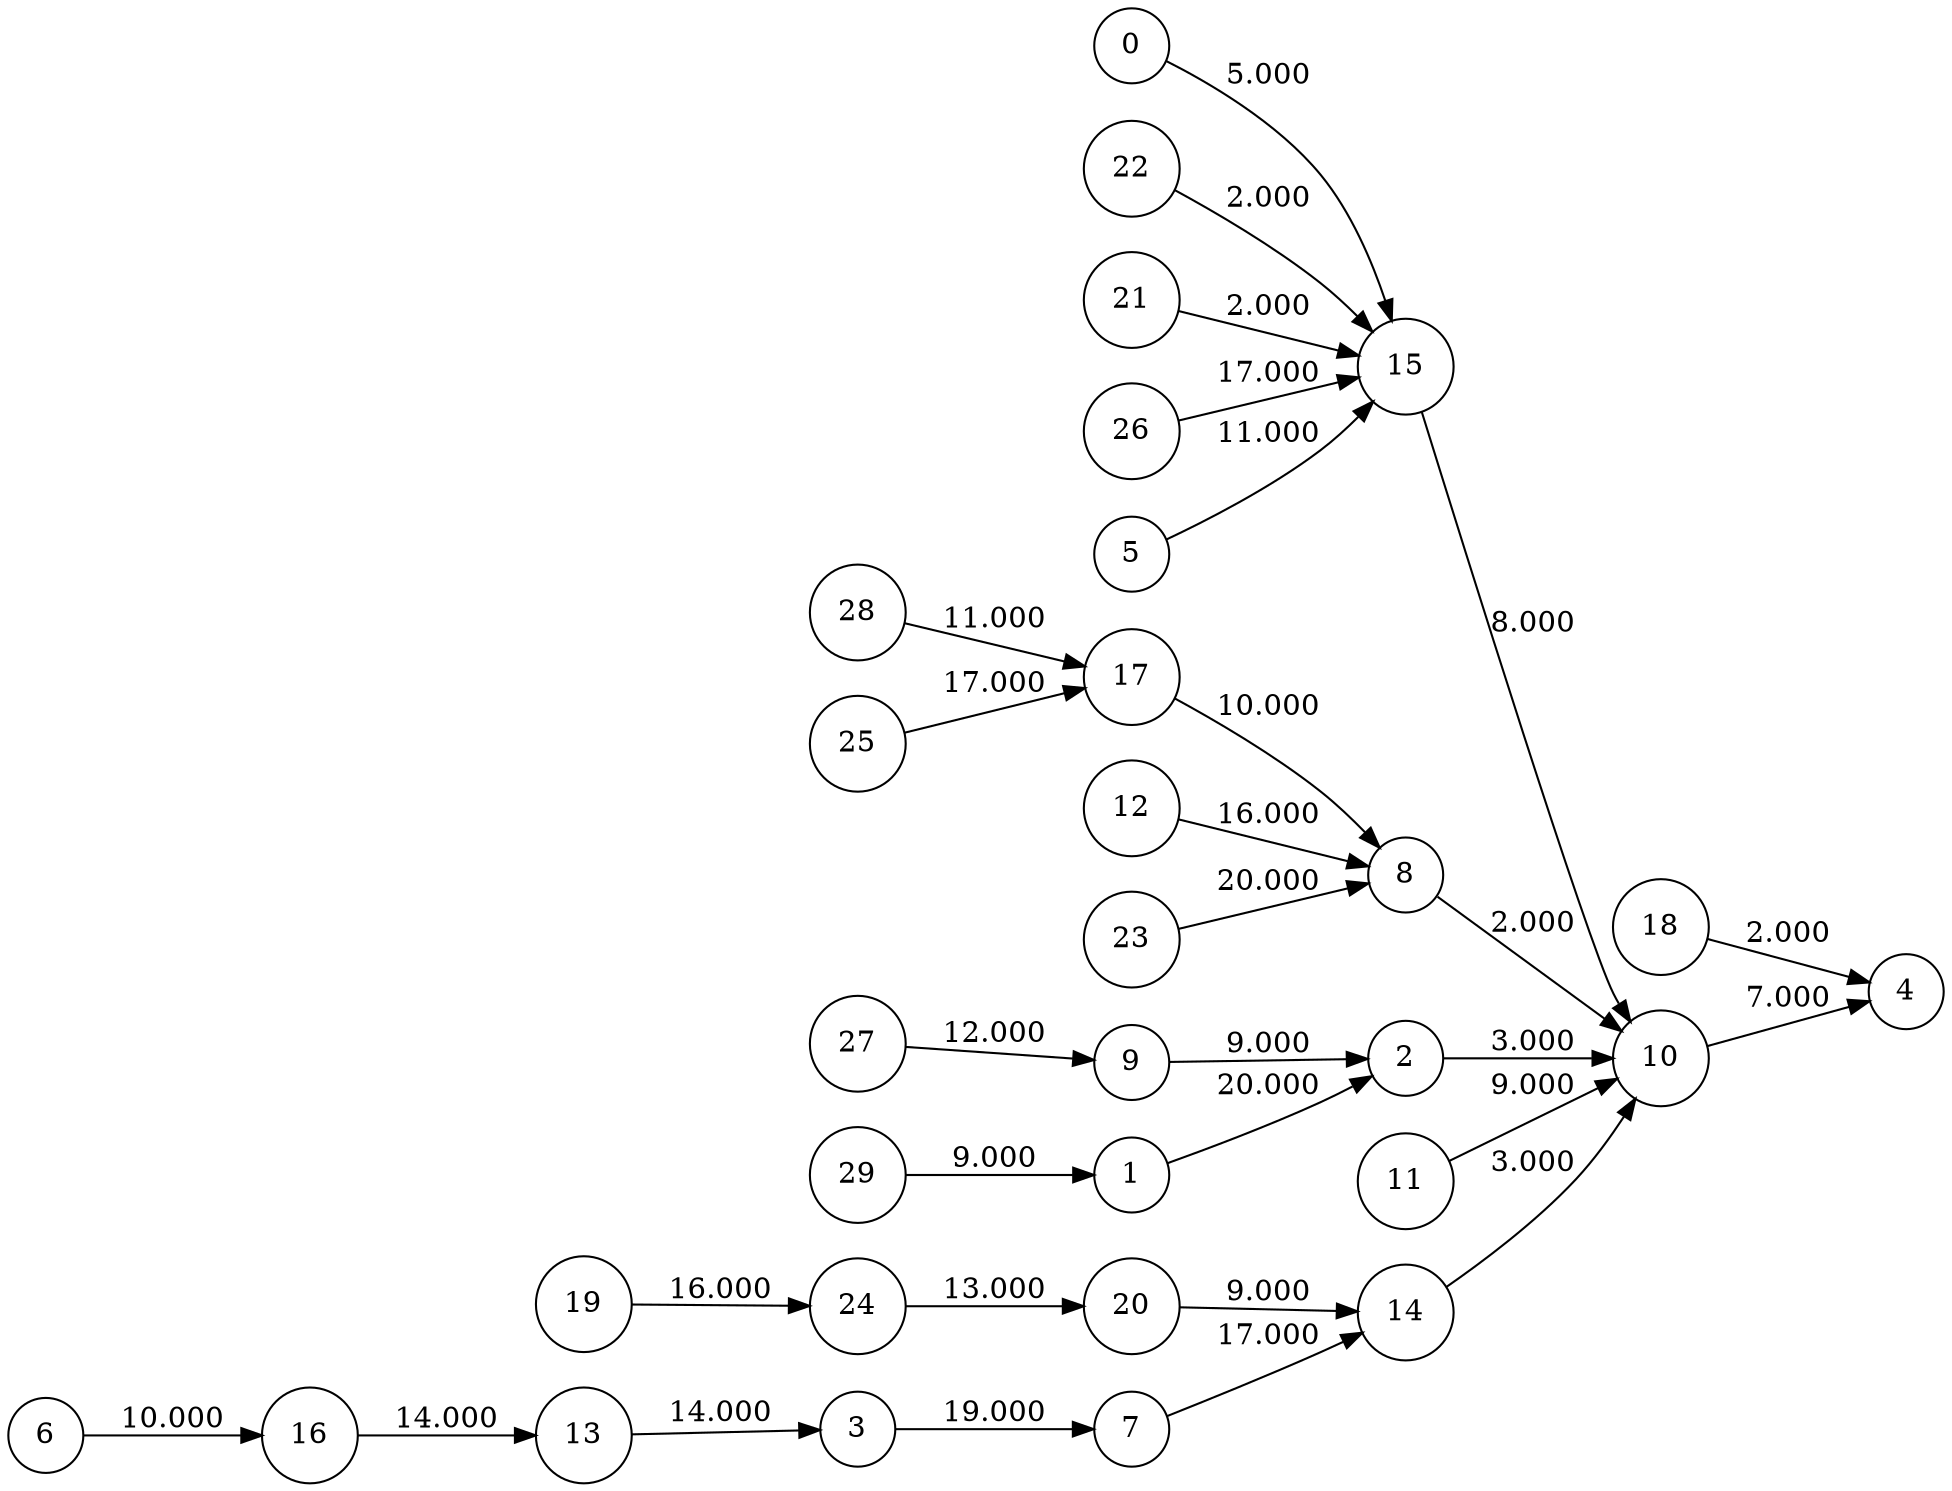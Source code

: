 digraph {
rankdir = LR;
node [shape = circle];
"16" -> "13" [label="14.000"]
"0" -> "15" [label="5.000"]
"3" -> "7" [label="19.000"]
"17" -> "8" [label="10.000"]
"27" -> "9" [label="12.000"]
"29" -> "1" [label="9.000"]
"9" -> "2" [label="9.000"]
"22" -> "15" [label="2.000"]
"2" -> "10" [label="3.000"]
"20" -> "14" [label="9.000"]
"21" -> "15" [label="2.000"]
"1" -> "2" [label="20.000"]
"10" -> "4" [label="7.000"]
"26" -> "15" [label="17.000"]
"12" -> "8" [label="16.000"]
"28" -> "17" [label="11.000"]
"14" -> "10" [label="3.000"]
"15" -> "10" [label="8.000"]
"8" -> "10" [label="2.000"]
"5" -> "15" [label="11.000"]
"19" -> "24" [label="16.000"]
"11" -> "10" [label="9.000"]
"25" -> "17" [label="17.000"]
"23" -> "8" [label="20.000"]
"6" -> "16" [label="10.000"]
"24" -> "20" [label="13.000"]
"13" -> "3" [label="14.000"]
"7" -> "14" [label="17.000"]
"18" -> "4" [label="2.000"]
}


